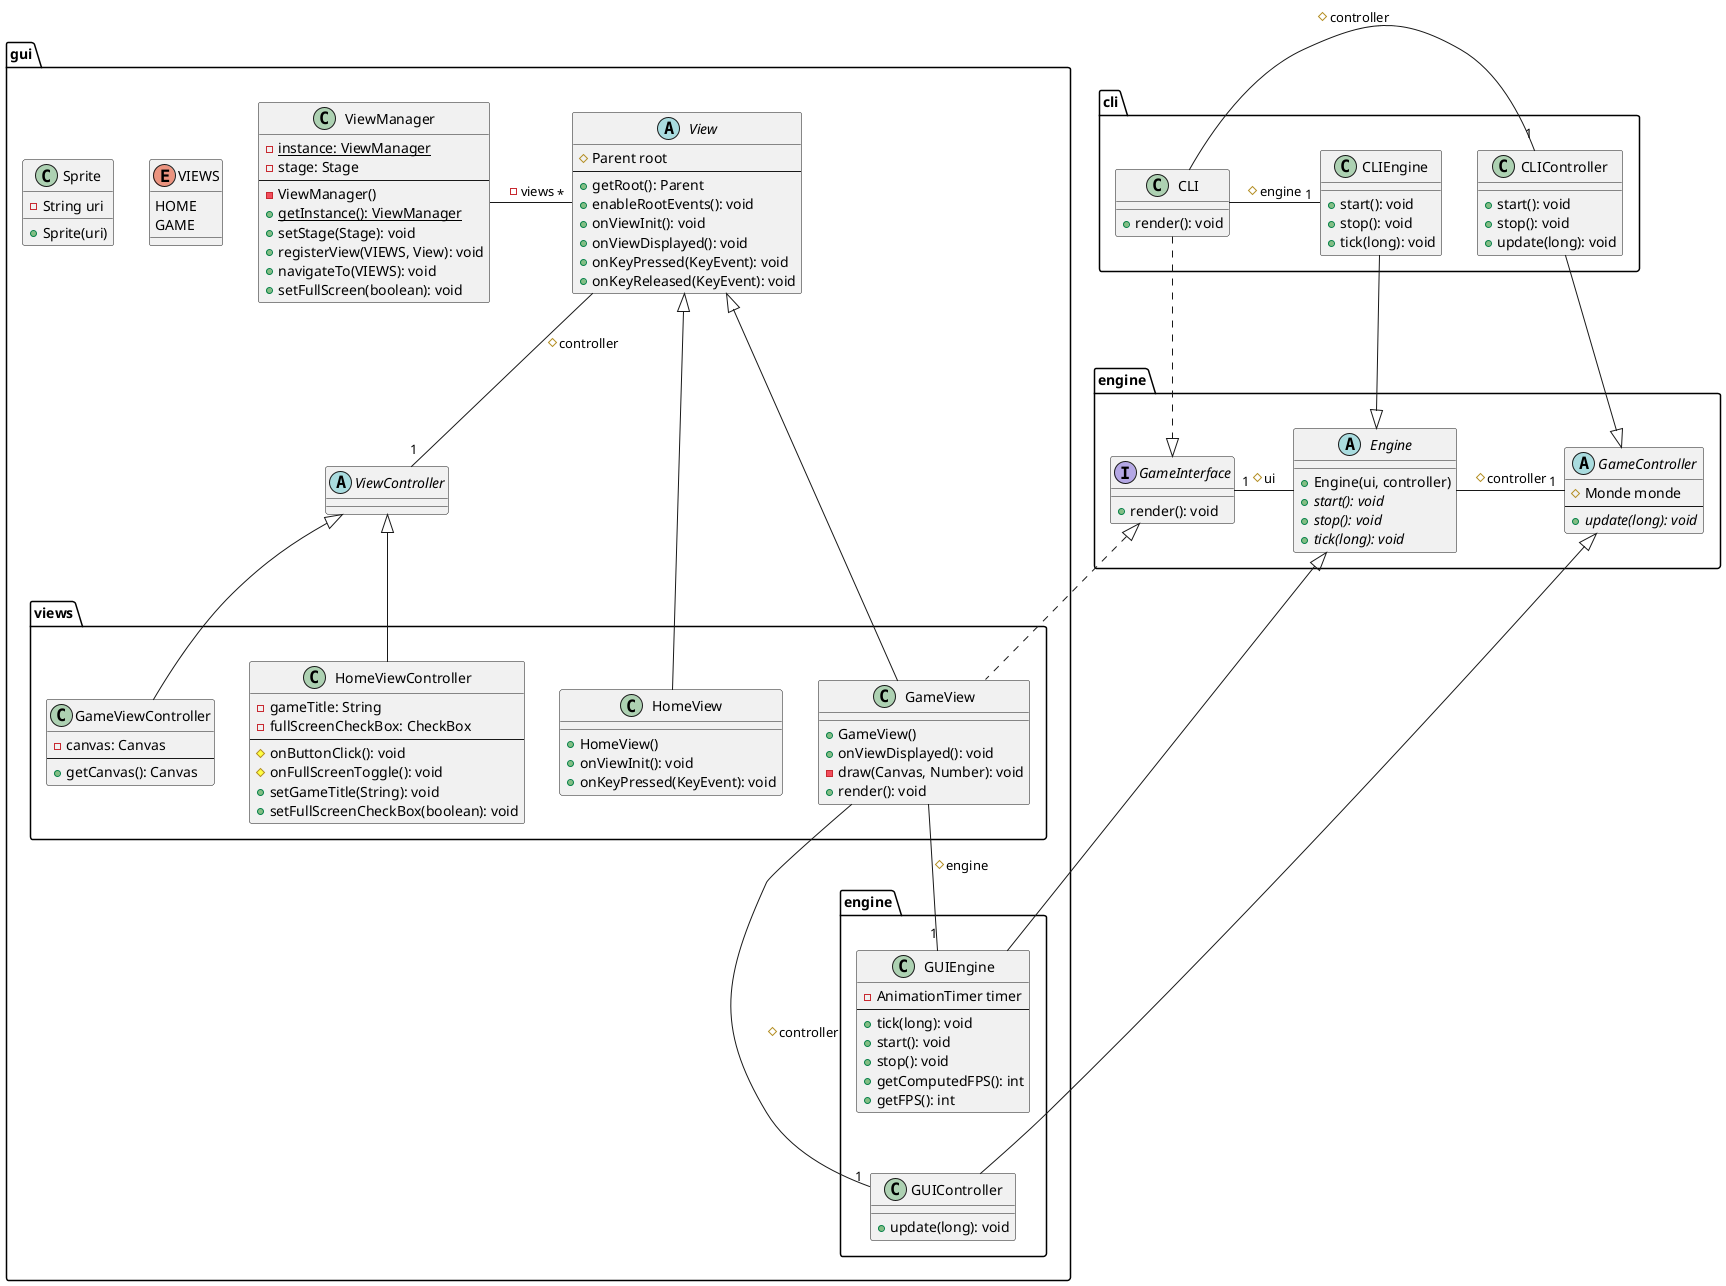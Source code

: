 @startuml

package engine {
    abstract class GameController {
        # Monde monde
        --
        + {abstract} update(long): void
    }

    abstract class Engine {
        + Engine(ui, controller)
        + {abstract} start(): void
        + {abstract} stop(): void
        + {abstract} tick(long): void
    }

    interface GameInterface {
        + render(): void
    }
}

package cli {
    class CLIController {
        + start(): void
        + stop(): void
        + update(long): void
    }

    class CLIEngine {
        + start(): void
        + stop(): void
        + tick(long): void
    }

    class CLI {
        + render(): void
    }
}

package gui {
    abstract class View {
        # Parent root
        --
        + getRoot(): Parent
        + enableRootEvents(): void
        + onViewInit(): void
        + onViewDisplayed(): void
        + onKeyPressed(KeyEvent): void
        + onKeyReleased(KeyEvent): void
    }

    abstract class ViewController {}

    enum VIEWS {
        HOME
        GAME
    }

    class ViewManager {
        - {static} instance: ViewManager
        - stage: Stage
        --
        - ViewManager()
        + {static} getInstance(): ViewManager
        + setStage(Stage): void
        + registerView(VIEWS, View): void
        + navigateTo(VIEWS): void
        + setFullScreen(boolean): void
    }

    package views {
        class HomeViewController {
            - gameTitle: String
            - fullScreenCheckBox: CheckBox
            --
            # onButtonClick(): void
            # onFullScreenToggle(): void
            + setGameTitle(String): void
            + setFullScreenCheckBox(boolean): void
        }

        class GameViewController {
            - canvas: Canvas
            --
            + getCanvas(): Canvas
        }

        class HomeView {
            + HomeView()
            + onViewInit(): void
            + onKeyPressed(KeyEvent): void
        }

        class GameView {
            + GameView()
            + onViewDisplayed(): void
            - draw(Canvas, Number): void
            + render(): void
        }
    }

    class Sprite {
        - String uri
        + Sprite(uri)
    }

    package engine {
        class GUIController {
            + update(long): void
        }

        class GUIEngine {
            - AnimationTimer timer
            --
            + tick(long): void
            + start(): void
            + stop(): void
            + getComputedFPS(): int
            + getFPS(): int
        }
    }
}

' engine
Engine -left-"1" GameInterface : # ui
Engine -right-"1" GameController : # controller

' cli
CLIController -down-|> GameController
CLIEngine -down-|> Engine
CLI .down.|> GameInterface
CLI -right-"1" CLIController : # controller
CLI -right-"1" CLIEngine : # engine

' gui
GUIController -up-|> GameController
GUIEngine -up-|> Engine
GameView .up.|> GameInterface
GameView --"1" GUIController : # controller
GameView --"1" GUIEngine : # engine
GUIEngine -down[hidden]- GUIController

View --"1" ViewController : # controller
ViewManager -"*" View : - views

' gui views
HomeViewController -up-|> ViewController
HomeView -up-|> View
GameViewController -up-|> ViewController
GameView -up-|> View

@enduml
